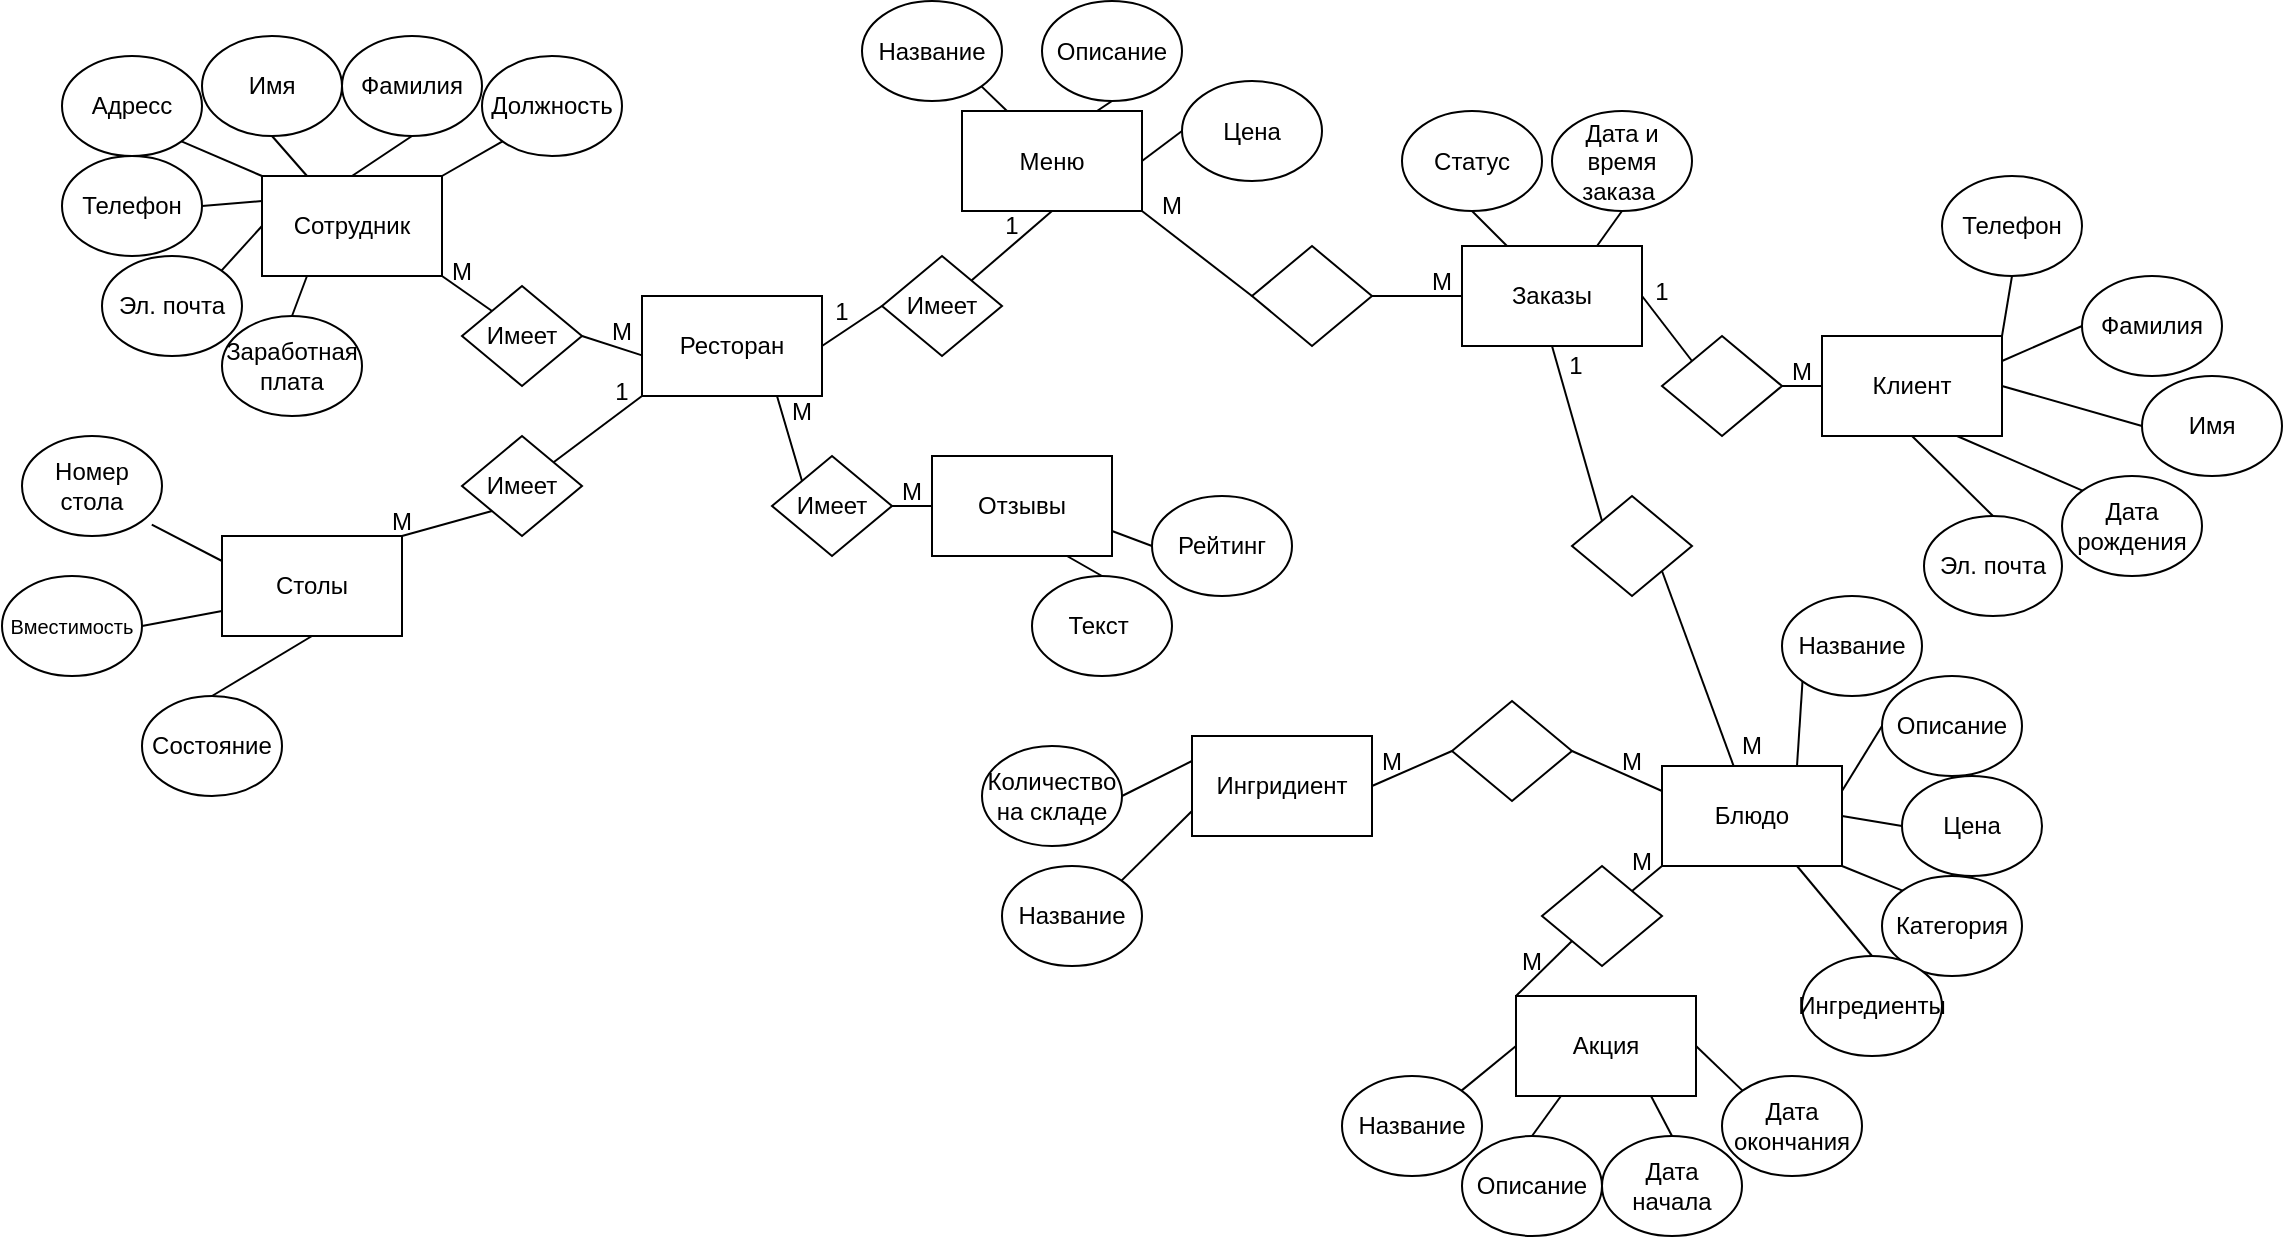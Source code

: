 <mxfile version="22.1.11" type="github">
  <diagram name="Страница — 1" id="swvS2B9pMZFHt4Yc-TNV">
    <mxGraphModel dx="1158" dy="658" grid="1" gridSize="10" guides="1" tooltips="1" connect="1" arrows="1" fold="1" page="1" pageScale="1" pageWidth="827" pageHeight="1169" math="0" shadow="0">
      <root>
        <mxCell id="0" />
        <mxCell id="1" parent="0" />
        <mxCell id="wStOIU3TzQ-Em5fd87hs-1" value="Сотрудник" style="rounded=0;whiteSpace=wrap;html=1;" vertex="1" parent="1">
          <mxGeometry x="160" y="100" width="90" height="50" as="geometry" />
        </mxCell>
        <mxCell id="wStOIU3TzQ-Em5fd87hs-2" value="Меню" style="rounded=0;whiteSpace=wrap;html=1;" vertex="1" parent="1">
          <mxGeometry x="510" y="67.5" width="90" height="50" as="geometry" />
        </mxCell>
        <mxCell id="wStOIU3TzQ-Em5fd87hs-3" value="Адресс" style="ellipse;whiteSpace=wrap;html=1;" vertex="1" parent="1">
          <mxGeometry x="60" y="40" width="70" height="50" as="geometry" />
        </mxCell>
        <mxCell id="wStOIU3TzQ-Em5fd87hs-4" value="Имя" style="ellipse;whiteSpace=wrap;html=1;" vertex="1" parent="1">
          <mxGeometry x="130" y="30" width="70" height="50" as="geometry" />
        </mxCell>
        <mxCell id="wStOIU3TzQ-Em5fd87hs-5" value="Фамилия" style="ellipse;whiteSpace=wrap;html=1;" vertex="1" parent="1">
          <mxGeometry x="200" y="30" width="70" height="50" as="geometry" />
        </mxCell>
        <mxCell id="wStOIU3TzQ-Em5fd87hs-6" value="Должность" style="ellipse;whiteSpace=wrap;html=1;" vertex="1" parent="1">
          <mxGeometry x="270" y="40" width="70" height="50" as="geometry" />
        </mxCell>
        <mxCell id="wStOIU3TzQ-Em5fd87hs-7" value="Телефон" style="ellipse;whiteSpace=wrap;html=1;" vertex="1" parent="1">
          <mxGeometry x="60" y="90" width="70" height="50" as="geometry" />
        </mxCell>
        <mxCell id="wStOIU3TzQ-Em5fd87hs-8" value="Эл. почта" style="ellipse;whiteSpace=wrap;html=1;" vertex="1" parent="1">
          <mxGeometry x="80" y="140" width="70" height="50" as="geometry" />
        </mxCell>
        <mxCell id="wStOIU3TzQ-Em5fd87hs-10" value="Заработная&lt;br&gt;плата" style="ellipse;whiteSpace=wrap;html=1;" vertex="1" parent="1">
          <mxGeometry x="140" y="170" width="70" height="50" as="geometry" />
        </mxCell>
        <mxCell id="wStOIU3TzQ-Em5fd87hs-12" value="Название" style="ellipse;whiteSpace=wrap;html=1;" vertex="1" parent="1">
          <mxGeometry x="460" y="12.5" width="70" height="50" as="geometry" />
        </mxCell>
        <mxCell id="wStOIU3TzQ-Em5fd87hs-13" value="Описание" style="ellipse;whiteSpace=wrap;html=1;" vertex="1" parent="1">
          <mxGeometry x="550" y="12.5" width="70" height="50" as="geometry" />
        </mxCell>
        <mxCell id="wStOIU3TzQ-Em5fd87hs-14" value="Цена" style="ellipse;whiteSpace=wrap;html=1;" vertex="1" parent="1">
          <mxGeometry x="620" y="52.5" width="70" height="50" as="geometry" />
        </mxCell>
        <mxCell id="wStOIU3TzQ-Em5fd87hs-15" value="Заказы" style="rounded=0;whiteSpace=wrap;html=1;" vertex="1" parent="1">
          <mxGeometry x="760" y="135" width="90" height="50" as="geometry" />
        </mxCell>
        <mxCell id="wStOIU3TzQ-Em5fd87hs-16" value="Столы" style="rounded=0;whiteSpace=wrap;html=1;" vertex="1" parent="1">
          <mxGeometry x="140" y="280" width="90" height="50" as="geometry" />
        </mxCell>
        <mxCell id="wStOIU3TzQ-Em5fd87hs-17" value="Отзывы" style="rounded=0;whiteSpace=wrap;html=1;" vertex="1" parent="1">
          <mxGeometry x="495" y="240" width="90" height="50" as="geometry" />
        </mxCell>
        <mxCell id="wStOIU3TzQ-Em5fd87hs-18" value="Клиент" style="rounded=0;whiteSpace=wrap;html=1;" vertex="1" parent="1">
          <mxGeometry x="940" y="180" width="90" height="50" as="geometry" />
        </mxCell>
        <mxCell id="wStOIU3TzQ-Em5fd87hs-19" value="Ингридиент" style="rounded=0;whiteSpace=wrap;html=1;" vertex="1" parent="1">
          <mxGeometry x="625" y="380" width="90" height="50" as="geometry" />
        </mxCell>
        <mxCell id="wStOIU3TzQ-Em5fd87hs-20" value="Блюдо" style="rounded=0;whiteSpace=wrap;html=1;" vertex="1" parent="1">
          <mxGeometry x="860" y="395" width="90" height="50" as="geometry" />
        </mxCell>
        <mxCell id="wStOIU3TzQ-Em5fd87hs-21" value="Акция" style="rounded=0;whiteSpace=wrap;html=1;" vertex="1" parent="1">
          <mxGeometry x="787" y="510" width="90" height="50" as="geometry" />
        </mxCell>
        <mxCell id="wStOIU3TzQ-Em5fd87hs-22" value="Дата и&lt;br/&gt;время заказа&amp;nbsp;" style="ellipse;whiteSpace=wrap;html=1;" vertex="1" parent="1">
          <mxGeometry x="805" y="67.5" width="70" height="50" as="geometry" />
        </mxCell>
        <mxCell id="wStOIU3TzQ-Em5fd87hs-24" value="Статус" style="ellipse;whiteSpace=wrap;html=1;" vertex="1" parent="1">
          <mxGeometry x="730" y="67.5" width="70" height="50" as="geometry" />
        </mxCell>
        <mxCell id="wStOIU3TzQ-Em5fd87hs-25" value="Номер стола" style="ellipse;whiteSpace=wrap;html=1;" vertex="1" parent="1">
          <mxGeometry x="40" y="230" width="70" height="50" as="geometry" />
        </mxCell>
        <mxCell id="wStOIU3TzQ-Em5fd87hs-26" value="&lt;font style=&quot;font-size: 10px;&quot;&gt;Вместимость&lt;/font&gt;" style="ellipse;whiteSpace=wrap;html=1;" vertex="1" parent="1">
          <mxGeometry x="30" y="300" width="70" height="50" as="geometry" />
        </mxCell>
        <mxCell id="wStOIU3TzQ-Em5fd87hs-27" value="Состояние" style="ellipse;whiteSpace=wrap;html=1;" vertex="1" parent="1">
          <mxGeometry x="100" y="360" width="70" height="50" as="geometry" />
        </mxCell>
        <mxCell id="wStOIU3TzQ-Em5fd87hs-28" value="Текст&amp;nbsp;" style="ellipse;whiteSpace=wrap;html=1;" vertex="1" parent="1">
          <mxGeometry x="545" y="300" width="70" height="50" as="geometry" />
        </mxCell>
        <mxCell id="wStOIU3TzQ-Em5fd87hs-29" value="Рейтинг" style="ellipse;whiteSpace=wrap;html=1;" vertex="1" parent="1">
          <mxGeometry x="605" y="260" width="70" height="50" as="geometry" />
        </mxCell>
        <mxCell id="wStOIU3TzQ-Em5fd87hs-30" value="Имя" style="ellipse;whiteSpace=wrap;html=1;" vertex="1" parent="1">
          <mxGeometry x="1100" y="200" width="70" height="50" as="geometry" />
        </mxCell>
        <mxCell id="wStOIU3TzQ-Em5fd87hs-31" value="Фамилия" style="ellipse;whiteSpace=wrap;html=1;" vertex="1" parent="1">
          <mxGeometry x="1070" y="150" width="70" height="50" as="geometry" />
        </mxCell>
        <mxCell id="wStOIU3TzQ-Em5fd87hs-32" value="Телефон" style="ellipse;whiteSpace=wrap;html=1;" vertex="1" parent="1">
          <mxGeometry x="1000" y="100" width="70" height="50" as="geometry" />
        </mxCell>
        <mxCell id="wStOIU3TzQ-Em5fd87hs-33" value="Эл. почта" style="ellipse;whiteSpace=wrap;html=1;" vertex="1" parent="1">
          <mxGeometry x="991" y="270" width="69" height="50" as="geometry" />
        </mxCell>
        <mxCell id="wStOIU3TzQ-Em5fd87hs-34" value="Дата рождения" style="ellipse;whiteSpace=wrap;html=1;" vertex="1" parent="1">
          <mxGeometry x="1060" y="250" width="70" height="50" as="geometry" />
        </mxCell>
        <mxCell id="wStOIU3TzQ-Em5fd87hs-35" value="Название" style="ellipse;whiteSpace=wrap;html=1;" vertex="1" parent="1">
          <mxGeometry x="530" y="445" width="70" height="50" as="geometry" />
        </mxCell>
        <mxCell id="wStOIU3TzQ-Em5fd87hs-36" value="Количество на складе" style="ellipse;whiteSpace=wrap;html=1;" vertex="1" parent="1">
          <mxGeometry x="520" y="385" width="70" height="50" as="geometry" />
        </mxCell>
        <mxCell id="wStOIU3TzQ-Em5fd87hs-37" value="Название" style="ellipse;whiteSpace=wrap;html=1;" vertex="1" parent="1">
          <mxGeometry x="920" y="310" width="70" height="50" as="geometry" />
        </mxCell>
        <mxCell id="wStOIU3TzQ-Em5fd87hs-38" value="Описание" style="ellipse;whiteSpace=wrap;html=1;" vertex="1" parent="1">
          <mxGeometry x="970" y="350" width="70" height="50" as="geometry" />
        </mxCell>
        <mxCell id="wStOIU3TzQ-Em5fd87hs-39" value="Цена" style="ellipse;whiteSpace=wrap;html=1;" vertex="1" parent="1">
          <mxGeometry x="980" y="400" width="70" height="50" as="geometry" />
        </mxCell>
        <mxCell id="wStOIU3TzQ-Em5fd87hs-40" value="Категория" style="ellipse;whiteSpace=wrap;html=1;" vertex="1" parent="1">
          <mxGeometry x="970" y="450" width="70" height="50" as="geometry" />
        </mxCell>
        <mxCell id="wStOIU3TzQ-Em5fd87hs-41" value="Ингредиенты" style="ellipse;whiteSpace=wrap;html=1;" vertex="1" parent="1">
          <mxGeometry x="930" y="490" width="70" height="50" as="geometry" />
        </mxCell>
        <mxCell id="wStOIU3TzQ-Em5fd87hs-42" value="Название" style="ellipse;whiteSpace=wrap;html=1;" vertex="1" parent="1">
          <mxGeometry x="700" y="550" width="70" height="50" as="geometry" />
        </mxCell>
        <mxCell id="wStOIU3TzQ-Em5fd87hs-43" value="Описание" style="ellipse;whiteSpace=wrap;html=1;" vertex="1" parent="1">
          <mxGeometry x="760" y="580" width="70" height="50" as="geometry" />
        </mxCell>
        <mxCell id="wStOIU3TzQ-Em5fd87hs-44" value="Дата начала" style="ellipse;whiteSpace=wrap;html=1;" vertex="1" parent="1">
          <mxGeometry x="830" y="580" width="70" height="50" as="geometry" />
        </mxCell>
        <mxCell id="wStOIU3TzQ-Em5fd87hs-45" value="Дата окончания" style="ellipse;whiteSpace=wrap;html=1;" vertex="1" parent="1">
          <mxGeometry x="890" y="550" width="70" height="50" as="geometry" />
        </mxCell>
        <mxCell id="wStOIU3TzQ-Em5fd87hs-50" value="" style="endArrow=none;html=1;rounded=0;entryX=0.927;entryY=0.886;entryDx=0;entryDy=0;entryPerimeter=0;exitX=0;exitY=0.25;exitDx=0;exitDy=0;" edge="1" parent="1" source="wStOIU3TzQ-Em5fd87hs-16" target="wStOIU3TzQ-Em5fd87hs-25">
          <mxGeometry width="50" height="50" relative="1" as="geometry">
            <mxPoint x="150" y="225" as="sourcePoint" />
            <mxPoint x="200" y="175" as="targetPoint" />
          </mxGeometry>
        </mxCell>
        <mxCell id="wStOIU3TzQ-Em5fd87hs-54" value="" style="endArrow=none;html=1;rounded=0;entryX=0.25;entryY=1;entryDx=0;entryDy=0;exitX=0.5;exitY=0;exitDx=0;exitDy=0;" edge="1" parent="1" source="wStOIU3TzQ-Em5fd87hs-10" target="wStOIU3TzQ-Em5fd87hs-1">
          <mxGeometry width="50" height="50" relative="1" as="geometry">
            <mxPoint x="400" y="330" as="sourcePoint" />
            <mxPoint x="450" y="280" as="targetPoint" />
          </mxGeometry>
        </mxCell>
        <mxCell id="wStOIU3TzQ-Em5fd87hs-55" value="" style="endArrow=none;html=1;rounded=0;entryX=0;entryY=0.5;entryDx=0;entryDy=0;exitX=1;exitY=0;exitDx=0;exitDy=0;" edge="1" parent="1" source="wStOIU3TzQ-Em5fd87hs-8" target="wStOIU3TzQ-Em5fd87hs-1">
          <mxGeometry width="50" height="50" relative="1" as="geometry">
            <mxPoint x="400" y="330" as="sourcePoint" />
            <mxPoint x="450" y="280" as="targetPoint" />
          </mxGeometry>
        </mxCell>
        <mxCell id="wStOIU3TzQ-Em5fd87hs-56" value="" style="endArrow=none;html=1;rounded=0;entryX=0;entryY=0.25;entryDx=0;entryDy=0;exitX=1;exitY=0.5;exitDx=0;exitDy=0;" edge="1" parent="1" source="wStOIU3TzQ-Em5fd87hs-7" target="wStOIU3TzQ-Em5fd87hs-1">
          <mxGeometry width="50" height="50" relative="1" as="geometry">
            <mxPoint x="400" y="330" as="sourcePoint" />
            <mxPoint x="450" y="280" as="targetPoint" />
          </mxGeometry>
        </mxCell>
        <mxCell id="wStOIU3TzQ-Em5fd87hs-57" value="" style="endArrow=none;html=1;rounded=0;entryX=0;entryY=0;entryDx=0;entryDy=0;exitX=1;exitY=1;exitDx=0;exitDy=0;" edge="1" parent="1" source="wStOIU3TzQ-Em5fd87hs-3" target="wStOIU3TzQ-Em5fd87hs-1">
          <mxGeometry width="50" height="50" relative="1" as="geometry">
            <mxPoint x="400" y="330" as="sourcePoint" />
            <mxPoint x="450" y="280" as="targetPoint" />
          </mxGeometry>
        </mxCell>
        <mxCell id="wStOIU3TzQ-Em5fd87hs-58" value="" style="endArrow=none;html=1;rounded=0;entryX=0.25;entryY=0;entryDx=0;entryDy=0;exitX=0.5;exitY=1;exitDx=0;exitDy=0;" edge="1" parent="1" source="wStOIU3TzQ-Em5fd87hs-4" target="wStOIU3TzQ-Em5fd87hs-1">
          <mxGeometry width="50" height="50" relative="1" as="geometry">
            <mxPoint x="400" y="330" as="sourcePoint" />
            <mxPoint x="450" y="280" as="targetPoint" />
          </mxGeometry>
        </mxCell>
        <mxCell id="wStOIU3TzQ-Em5fd87hs-59" value="" style="endArrow=none;html=1;rounded=0;entryX=0.5;entryY=0;entryDx=0;entryDy=0;exitX=0.5;exitY=1;exitDx=0;exitDy=0;" edge="1" parent="1" source="wStOIU3TzQ-Em5fd87hs-5" target="wStOIU3TzQ-Em5fd87hs-1">
          <mxGeometry width="50" height="50" relative="1" as="geometry">
            <mxPoint x="400" y="330" as="sourcePoint" />
            <mxPoint x="450" y="280" as="targetPoint" />
          </mxGeometry>
        </mxCell>
        <mxCell id="wStOIU3TzQ-Em5fd87hs-60" value="" style="endArrow=none;html=1;rounded=0;entryX=1;entryY=0;entryDx=0;entryDy=0;exitX=0;exitY=1;exitDx=0;exitDy=0;" edge="1" parent="1" source="wStOIU3TzQ-Em5fd87hs-6" target="wStOIU3TzQ-Em5fd87hs-1">
          <mxGeometry width="50" height="50" relative="1" as="geometry">
            <mxPoint x="400" y="330" as="sourcePoint" />
            <mxPoint x="450" y="280" as="targetPoint" />
          </mxGeometry>
        </mxCell>
        <mxCell id="wStOIU3TzQ-Em5fd87hs-61" value="" style="endArrow=none;html=1;rounded=0;entryX=0.5;entryY=1;entryDx=0;entryDy=0;exitX=0.75;exitY=0;exitDx=0;exitDy=0;" edge="1" parent="1" source="wStOIU3TzQ-Em5fd87hs-15" target="wStOIU3TzQ-Em5fd87hs-22">
          <mxGeometry width="50" height="50" relative="1" as="geometry">
            <mxPoint x="1060" y="95" as="sourcePoint" />
            <mxPoint x="1110" y="45" as="targetPoint" />
          </mxGeometry>
        </mxCell>
        <mxCell id="wStOIU3TzQ-Em5fd87hs-62" value="" style="endArrow=none;html=1;rounded=0;entryX=0.5;entryY=1;entryDx=0;entryDy=0;exitX=0.25;exitY=0;exitDx=0;exitDy=0;" edge="1" parent="1" source="wStOIU3TzQ-Em5fd87hs-15" target="wStOIU3TzQ-Em5fd87hs-24">
          <mxGeometry width="50" height="50" relative="1" as="geometry">
            <mxPoint x="1060" y="95" as="sourcePoint" />
            <mxPoint x="1110" y="45" as="targetPoint" />
          </mxGeometry>
        </mxCell>
        <mxCell id="wStOIU3TzQ-Em5fd87hs-63" value="" style="endArrow=none;html=1;rounded=0;entryX=0.25;entryY=0;entryDx=0;entryDy=0;exitX=1;exitY=1;exitDx=0;exitDy=0;" edge="1" parent="1" source="wStOIU3TzQ-Em5fd87hs-12" target="wStOIU3TzQ-Em5fd87hs-2">
          <mxGeometry width="50" height="50" relative="1" as="geometry">
            <mxPoint x="300" y="267.5" as="sourcePoint" />
            <mxPoint x="350" y="217.5" as="targetPoint" />
          </mxGeometry>
        </mxCell>
        <mxCell id="wStOIU3TzQ-Em5fd87hs-64" value="" style="endArrow=none;html=1;rounded=0;entryX=0.5;entryY=1;entryDx=0;entryDy=0;exitX=0.75;exitY=0;exitDx=0;exitDy=0;" edge="1" parent="1" source="wStOIU3TzQ-Em5fd87hs-2" target="wStOIU3TzQ-Em5fd87hs-13">
          <mxGeometry width="50" height="50" relative="1" as="geometry">
            <mxPoint x="300" y="267.5" as="sourcePoint" />
            <mxPoint x="350" y="217.5" as="targetPoint" />
          </mxGeometry>
        </mxCell>
        <mxCell id="wStOIU3TzQ-Em5fd87hs-65" value="" style="endArrow=none;html=1;rounded=0;entryX=0;entryY=0.5;entryDx=0;entryDy=0;exitX=1;exitY=0.5;exitDx=0;exitDy=0;" edge="1" parent="1" source="wStOIU3TzQ-Em5fd87hs-2" target="wStOIU3TzQ-Em5fd87hs-14">
          <mxGeometry width="50" height="50" relative="1" as="geometry">
            <mxPoint x="300" y="267.5" as="sourcePoint" />
            <mxPoint x="350" y="217.5" as="targetPoint" />
          </mxGeometry>
        </mxCell>
        <mxCell id="wStOIU3TzQ-Em5fd87hs-67" value="" style="endArrow=none;html=1;rounded=0;entryX=0;entryY=0.5;entryDx=0;entryDy=0;exitX=1;exitY=0.75;exitDx=0;exitDy=0;" edge="1" parent="1" source="wStOIU3TzQ-Em5fd87hs-17" target="wStOIU3TzQ-Em5fd87hs-29">
          <mxGeometry width="50" height="50" relative="1" as="geometry">
            <mxPoint x="285" y="390" as="sourcePoint" />
            <mxPoint x="335" y="340" as="targetPoint" />
          </mxGeometry>
        </mxCell>
        <mxCell id="wStOIU3TzQ-Em5fd87hs-68" value="" style="endArrow=none;html=1;rounded=0;entryX=0;entryY=1;entryDx=0;entryDy=0;exitX=0.75;exitY=0;exitDx=0;exitDy=0;" edge="1" parent="1" source="wStOIU3TzQ-Em5fd87hs-20" target="wStOIU3TzQ-Em5fd87hs-37">
          <mxGeometry width="50" height="50" relative="1" as="geometry">
            <mxPoint x="800" y="370" as="sourcePoint" />
            <mxPoint x="850" y="320" as="targetPoint" />
          </mxGeometry>
        </mxCell>
        <mxCell id="wStOIU3TzQ-Em5fd87hs-69" value="" style="endArrow=none;html=1;rounded=0;entryX=0;entryY=0.5;entryDx=0;entryDy=0;exitX=1;exitY=0.25;exitDx=0;exitDy=0;" edge="1" parent="1" source="wStOIU3TzQ-Em5fd87hs-20" target="wStOIU3TzQ-Em5fd87hs-38">
          <mxGeometry width="50" height="50" relative="1" as="geometry">
            <mxPoint x="900" y="390" as="sourcePoint" />
            <mxPoint x="950" y="340" as="targetPoint" />
          </mxGeometry>
        </mxCell>
        <mxCell id="wStOIU3TzQ-Em5fd87hs-70" value="" style="endArrow=none;html=1;rounded=0;exitX=0.5;exitY=0;exitDx=0;exitDy=0;entryX=0.75;entryY=1;entryDx=0;entryDy=0;" edge="1" parent="1" source="wStOIU3TzQ-Em5fd87hs-41" target="wStOIU3TzQ-Em5fd87hs-20">
          <mxGeometry width="50" height="50" relative="1" as="geometry">
            <mxPoint x="790" y="460" as="sourcePoint" />
            <mxPoint x="840" y="410" as="targetPoint" />
          </mxGeometry>
        </mxCell>
        <mxCell id="wStOIU3TzQ-Em5fd87hs-72" value="" style="endArrow=none;html=1;rounded=0;entryX=1;entryY=1;entryDx=0;entryDy=0;exitX=0;exitY=0;exitDx=0;exitDy=0;" edge="1" parent="1" source="wStOIU3TzQ-Em5fd87hs-40" target="wStOIU3TzQ-Em5fd87hs-20">
          <mxGeometry width="50" height="50" relative="1" as="geometry">
            <mxPoint x="830" y="460" as="sourcePoint" />
            <mxPoint x="880" y="410" as="targetPoint" />
          </mxGeometry>
        </mxCell>
        <mxCell id="wStOIU3TzQ-Em5fd87hs-73" value="" style="endArrow=none;html=1;rounded=0;entryX=0;entryY=0.5;entryDx=0;entryDy=0;exitX=1;exitY=0.5;exitDx=0;exitDy=0;" edge="1" parent="1" source="wStOIU3TzQ-Em5fd87hs-20" target="wStOIU3TzQ-Em5fd87hs-39">
          <mxGeometry width="50" height="50" relative="1" as="geometry">
            <mxPoint x="720" y="420" as="sourcePoint" />
            <mxPoint x="770" y="370" as="targetPoint" />
          </mxGeometry>
        </mxCell>
        <mxCell id="wStOIU3TzQ-Em5fd87hs-75" value="" style="endArrow=none;html=1;rounded=0;entryX=0;entryY=0.5;entryDx=0;entryDy=0;exitX=1;exitY=0;exitDx=0;exitDy=0;" edge="1" parent="1" source="wStOIU3TzQ-Em5fd87hs-42" target="wStOIU3TzQ-Em5fd87hs-21">
          <mxGeometry width="50" height="50" relative="1" as="geometry">
            <mxPoint x="630" y="580" as="sourcePoint" />
            <mxPoint x="680" y="530" as="targetPoint" />
          </mxGeometry>
        </mxCell>
        <mxCell id="wStOIU3TzQ-Em5fd87hs-76" value="" style="endArrow=none;html=1;rounded=0;entryX=0.25;entryY=1;entryDx=0;entryDy=0;exitX=0.5;exitY=0;exitDx=0;exitDy=0;" edge="1" parent="1" source="wStOIU3TzQ-Em5fd87hs-43" target="wStOIU3TzQ-Em5fd87hs-21">
          <mxGeometry width="50" height="50" relative="1" as="geometry">
            <mxPoint x="710" y="680" as="sourcePoint" />
            <mxPoint x="760" y="630" as="targetPoint" />
          </mxGeometry>
        </mxCell>
        <mxCell id="wStOIU3TzQ-Em5fd87hs-77" value="" style="endArrow=none;html=1;rounded=0;entryX=0.75;entryY=1;entryDx=0;entryDy=0;exitX=0.5;exitY=0;exitDx=0;exitDy=0;" edge="1" parent="1" source="wStOIU3TzQ-Em5fd87hs-44" target="wStOIU3TzQ-Em5fd87hs-21">
          <mxGeometry width="50" height="50" relative="1" as="geometry">
            <mxPoint x="530" y="560" as="sourcePoint" />
            <mxPoint x="580" y="510" as="targetPoint" />
          </mxGeometry>
        </mxCell>
        <mxCell id="wStOIU3TzQ-Em5fd87hs-78" value="" style="endArrow=none;html=1;rounded=0;entryX=0;entryY=0;entryDx=0;entryDy=0;exitX=1;exitY=0.5;exitDx=0;exitDy=0;" edge="1" parent="1" source="wStOIU3TzQ-Em5fd87hs-21" target="wStOIU3TzQ-Em5fd87hs-45">
          <mxGeometry width="50" height="50" relative="1" as="geometry">
            <mxPoint x="840" y="680" as="sourcePoint" />
            <mxPoint x="890" y="630" as="targetPoint" />
          </mxGeometry>
        </mxCell>
        <mxCell id="wStOIU3TzQ-Em5fd87hs-79" value="" style="endArrow=none;html=1;rounded=0;entryX=0.5;entryY=1;entryDx=0;entryDy=0;exitX=1;exitY=0;exitDx=0;exitDy=0;" edge="1" parent="1" source="wStOIU3TzQ-Em5fd87hs-18" target="wStOIU3TzQ-Em5fd87hs-32">
          <mxGeometry width="50" height="50" relative="1" as="geometry">
            <mxPoint x="1040" y="210" as="sourcePoint" />
            <mxPoint x="1090" y="160" as="targetPoint" />
          </mxGeometry>
        </mxCell>
        <mxCell id="wStOIU3TzQ-Em5fd87hs-80" value="" style="endArrow=none;html=1;rounded=0;entryX=0;entryY=0.5;entryDx=0;entryDy=0;exitX=1;exitY=0.25;exitDx=0;exitDy=0;" edge="1" parent="1" source="wStOIU3TzQ-Em5fd87hs-18" target="wStOIU3TzQ-Em5fd87hs-31">
          <mxGeometry width="50" height="50" relative="1" as="geometry">
            <mxPoint x="1210" y="250" as="sourcePoint" />
            <mxPoint x="1260" y="200" as="targetPoint" />
          </mxGeometry>
        </mxCell>
        <mxCell id="wStOIU3TzQ-Em5fd87hs-81" value="" style="endArrow=none;html=1;rounded=0;entryX=0;entryY=0.5;entryDx=0;entryDy=0;exitX=1;exitY=0.5;exitDx=0;exitDy=0;" edge="1" parent="1" source="wStOIU3TzQ-Em5fd87hs-18" target="wStOIU3TzQ-Em5fd87hs-30">
          <mxGeometry width="50" height="50" relative="1" as="geometry">
            <mxPoint x="1210" y="250" as="sourcePoint" />
            <mxPoint x="1260" y="200" as="targetPoint" />
          </mxGeometry>
        </mxCell>
        <mxCell id="wStOIU3TzQ-Em5fd87hs-82" value="" style="endArrow=none;html=1;rounded=0;entryX=0.5;entryY=0;entryDx=0;entryDy=0;exitX=0.5;exitY=1;exitDx=0;exitDy=0;" edge="1" parent="1" source="wStOIU3TzQ-Em5fd87hs-18" target="wStOIU3TzQ-Em5fd87hs-33">
          <mxGeometry width="50" height="50" relative="1" as="geometry">
            <mxPoint x="1210" y="250" as="sourcePoint" />
            <mxPoint x="1260" y="200" as="targetPoint" />
          </mxGeometry>
        </mxCell>
        <mxCell id="wStOIU3TzQ-Em5fd87hs-83" value="" style="endArrow=none;html=1;rounded=0;entryX=0.75;entryY=1;entryDx=0;entryDy=0;exitX=0;exitY=0;exitDx=0;exitDy=0;" edge="1" parent="1" source="wStOIU3TzQ-Em5fd87hs-34" target="wStOIU3TzQ-Em5fd87hs-18">
          <mxGeometry width="50" height="50" relative="1" as="geometry">
            <mxPoint x="1210" y="250" as="sourcePoint" />
            <mxPoint x="1260" y="200" as="targetPoint" />
          </mxGeometry>
        </mxCell>
        <mxCell id="wStOIU3TzQ-Em5fd87hs-84" value="" style="endArrow=none;html=1;rounded=0;entryX=1;entryY=0;entryDx=0;entryDy=0;exitX=0;exitY=0.75;exitDx=0;exitDy=0;" edge="1" parent="1" source="wStOIU3TzQ-Em5fd87hs-19" target="wStOIU3TzQ-Em5fd87hs-35">
          <mxGeometry width="50" height="50" relative="1" as="geometry">
            <mxPoint x="700" y="365" as="sourcePoint" />
            <mxPoint x="750" y="315" as="targetPoint" />
          </mxGeometry>
        </mxCell>
        <mxCell id="wStOIU3TzQ-Em5fd87hs-85" value="" style="endArrow=none;html=1;rounded=0;exitX=0;exitY=0.25;exitDx=0;exitDy=0;entryX=1;entryY=0.5;entryDx=0;entryDy=0;" edge="1" parent="1" source="wStOIU3TzQ-Em5fd87hs-19" target="wStOIU3TzQ-Em5fd87hs-36">
          <mxGeometry width="50" height="50" relative="1" as="geometry">
            <mxPoint x="700" y="365" as="sourcePoint" />
            <mxPoint x="590" y="395" as="targetPoint" />
          </mxGeometry>
        </mxCell>
        <mxCell id="wStOIU3TzQ-Em5fd87hs-86" value="Ресторан" style="rounded=0;whiteSpace=wrap;html=1;" vertex="1" parent="1">
          <mxGeometry x="350" y="160" width="90" height="50" as="geometry" />
        </mxCell>
        <mxCell id="wStOIU3TzQ-Em5fd87hs-87" value="Имеет" style="rhombus;whiteSpace=wrap;html=1;" vertex="1" parent="1">
          <mxGeometry x="260" y="155" width="60" height="50" as="geometry" />
        </mxCell>
        <mxCell id="wStOIU3TzQ-Em5fd87hs-88" value="" style="endArrow=none;html=1;rounded=0;entryX=0;entryY=0.594;entryDx=0;entryDy=0;entryPerimeter=0;exitX=1;exitY=0.5;exitDx=0;exitDy=0;" edge="1" parent="1" source="wStOIU3TzQ-Em5fd87hs-87" target="wStOIU3TzQ-Em5fd87hs-86">
          <mxGeometry width="50" height="50" relative="1" as="geometry">
            <mxPoint x="400" y="270" as="sourcePoint" />
            <mxPoint x="450" y="220" as="targetPoint" />
          </mxGeometry>
        </mxCell>
        <mxCell id="wStOIU3TzQ-Em5fd87hs-89" value="" style="endArrow=none;html=1;rounded=0;exitX=0;exitY=0;exitDx=0;exitDy=0;entryX=1;entryY=1;entryDx=0;entryDy=0;" edge="1" parent="1" source="wStOIU3TzQ-Em5fd87hs-87" target="wStOIU3TzQ-Em5fd87hs-1">
          <mxGeometry width="50" height="50" relative="1" as="geometry">
            <mxPoint x="400" y="270" as="sourcePoint" />
            <mxPoint x="250" y="160" as="targetPoint" />
          </mxGeometry>
        </mxCell>
        <mxCell id="wStOIU3TzQ-Em5fd87hs-90" value="Имеет" style="rhombus;whiteSpace=wrap;html=1;" vertex="1" parent="1">
          <mxGeometry x="470" y="140" width="60" height="50" as="geometry" />
        </mxCell>
        <mxCell id="wStOIU3TzQ-Em5fd87hs-91" value="" style="endArrow=none;html=1;rounded=0;entryX=0;entryY=0.5;entryDx=0;entryDy=0;exitX=1;exitY=0.5;exitDx=0;exitDy=0;" edge="1" parent="1" source="wStOIU3TzQ-Em5fd87hs-86" target="wStOIU3TzQ-Em5fd87hs-90">
          <mxGeometry width="50" height="50" relative="1" as="geometry">
            <mxPoint x="400" y="270" as="sourcePoint" />
            <mxPoint x="450" y="220" as="targetPoint" />
          </mxGeometry>
        </mxCell>
        <mxCell id="wStOIU3TzQ-Em5fd87hs-92" value="" style="endArrow=none;html=1;rounded=0;entryX=0.5;entryY=1;entryDx=0;entryDy=0;" edge="1" parent="1" source="wStOIU3TzQ-Em5fd87hs-90" target="wStOIU3TzQ-Em5fd87hs-2">
          <mxGeometry width="50" height="50" relative="1" as="geometry">
            <mxPoint x="400" y="270" as="sourcePoint" />
            <mxPoint x="450" y="220" as="targetPoint" />
          </mxGeometry>
        </mxCell>
        <mxCell id="wStOIU3TzQ-Em5fd87hs-93" value="" style="rhombus;whiteSpace=wrap;html=1;" vertex="1" parent="1">
          <mxGeometry x="655" y="135" width="60" height="50" as="geometry" />
        </mxCell>
        <mxCell id="wStOIU3TzQ-Em5fd87hs-94" value="" style="endArrow=none;html=1;rounded=0;entryX=1;entryY=1;entryDx=0;entryDy=0;exitX=0;exitY=0.5;exitDx=0;exitDy=0;" edge="1" parent="1" source="wStOIU3TzQ-Em5fd87hs-93" target="wStOIU3TzQ-Em5fd87hs-2">
          <mxGeometry width="50" height="50" relative="1" as="geometry">
            <mxPoint x="400" y="270" as="sourcePoint" />
            <mxPoint x="450" y="220" as="targetPoint" />
          </mxGeometry>
        </mxCell>
        <mxCell id="wStOIU3TzQ-Em5fd87hs-95" value="" style="endArrow=none;html=1;rounded=0;entryX=1;entryY=0.5;entryDx=0;entryDy=0;exitX=0;exitY=0.5;exitDx=0;exitDy=0;" edge="1" parent="1" source="wStOIU3TzQ-Em5fd87hs-15" target="wStOIU3TzQ-Em5fd87hs-93">
          <mxGeometry width="50" height="50" relative="1" as="geometry">
            <mxPoint x="400" y="270" as="sourcePoint" />
            <mxPoint x="450" y="220" as="targetPoint" />
          </mxGeometry>
        </mxCell>
        <mxCell id="wStOIU3TzQ-Em5fd87hs-96" value="" style="endArrow=none;html=1;rounded=0;entryX=0;entryY=0.75;entryDx=0;entryDy=0;exitX=1;exitY=0.5;exitDx=0;exitDy=0;" edge="1" parent="1" source="wStOIU3TzQ-Em5fd87hs-26" target="wStOIU3TzQ-Em5fd87hs-16">
          <mxGeometry width="50" height="50" relative="1" as="geometry">
            <mxPoint x="50" y="410" as="sourcePoint" />
            <mxPoint x="80" y="380" as="targetPoint" />
          </mxGeometry>
        </mxCell>
        <mxCell id="wStOIU3TzQ-Em5fd87hs-97" value="" style="endArrow=none;html=1;rounded=0;entryX=0.5;entryY=1;entryDx=0;entryDy=0;exitX=0.5;exitY=0;exitDx=0;exitDy=0;" edge="1" parent="1" source="wStOIU3TzQ-Em5fd87hs-27" target="wStOIU3TzQ-Em5fd87hs-16">
          <mxGeometry width="50" height="50" relative="1" as="geometry">
            <mxPoint x="370" y="500" as="sourcePoint" />
            <mxPoint x="420" y="450" as="targetPoint" />
          </mxGeometry>
        </mxCell>
        <mxCell id="wStOIU3TzQ-Em5fd87hs-99" value="Имеет" style="rhombus;whiteSpace=wrap;html=1;" vertex="1" parent="1">
          <mxGeometry x="260" y="230" width="60" height="50" as="geometry" />
        </mxCell>
        <mxCell id="wStOIU3TzQ-Em5fd87hs-100" value="" style="endArrow=none;html=1;rounded=0;entryX=0;entryY=1;entryDx=0;entryDy=0;exitX=1;exitY=0;exitDx=0;exitDy=0;" edge="1" parent="1" source="wStOIU3TzQ-Em5fd87hs-16" target="wStOIU3TzQ-Em5fd87hs-99">
          <mxGeometry width="50" height="50" relative="1" as="geometry">
            <mxPoint x="400" y="330" as="sourcePoint" />
            <mxPoint x="450" y="280" as="targetPoint" />
          </mxGeometry>
        </mxCell>
        <mxCell id="wStOIU3TzQ-Em5fd87hs-101" value="" style="endArrow=none;html=1;rounded=0;entryX=0;entryY=1;entryDx=0;entryDy=0;" edge="1" parent="1" source="wStOIU3TzQ-Em5fd87hs-99" target="wStOIU3TzQ-Em5fd87hs-86">
          <mxGeometry width="50" height="50" relative="1" as="geometry">
            <mxPoint x="400" y="330" as="sourcePoint" />
            <mxPoint x="450" y="280" as="targetPoint" />
          </mxGeometry>
        </mxCell>
        <mxCell id="wStOIU3TzQ-Em5fd87hs-102" value="" style="endArrow=none;html=1;rounded=0;entryX=0.75;entryY=1;entryDx=0;entryDy=0;exitX=0.5;exitY=0;exitDx=0;exitDy=0;" edge="1" parent="1" source="wStOIU3TzQ-Em5fd87hs-28" target="wStOIU3TzQ-Em5fd87hs-17">
          <mxGeometry width="50" height="50" relative="1" as="geometry">
            <mxPoint x="425" y="290" as="sourcePoint" />
            <mxPoint x="475" y="240" as="targetPoint" />
          </mxGeometry>
        </mxCell>
        <mxCell id="wStOIU3TzQ-Em5fd87hs-104" value="Имеет" style="rhombus;whiteSpace=wrap;html=1;" vertex="1" parent="1">
          <mxGeometry x="415" y="240" width="60" height="50" as="geometry" />
        </mxCell>
        <mxCell id="wStOIU3TzQ-Em5fd87hs-105" value="" style="endArrow=none;html=1;rounded=0;entryX=0.75;entryY=1;entryDx=0;entryDy=0;exitX=0;exitY=0;exitDx=0;exitDy=0;" edge="1" parent="1" source="wStOIU3TzQ-Em5fd87hs-104" target="wStOIU3TzQ-Em5fd87hs-86">
          <mxGeometry width="50" height="50" relative="1" as="geometry">
            <mxPoint x="410" y="260" as="sourcePoint" />
            <mxPoint x="450" y="280" as="targetPoint" />
          </mxGeometry>
        </mxCell>
        <mxCell id="wStOIU3TzQ-Em5fd87hs-106" value="" style="endArrow=none;html=1;rounded=0;entryX=1;entryY=0.5;entryDx=0;entryDy=0;exitX=0;exitY=0.5;exitDx=0;exitDy=0;" edge="1" parent="1" source="wStOIU3TzQ-Em5fd87hs-17" target="wStOIU3TzQ-Em5fd87hs-104">
          <mxGeometry width="50" height="50" relative="1" as="geometry">
            <mxPoint x="400" y="330" as="sourcePoint" />
            <mxPoint x="450" y="280" as="targetPoint" />
          </mxGeometry>
        </mxCell>
        <mxCell id="wStOIU3TzQ-Em5fd87hs-107" value="" style="rhombus;whiteSpace=wrap;html=1;" vertex="1" parent="1">
          <mxGeometry x="860" y="180" width="60" height="50" as="geometry" />
        </mxCell>
        <mxCell id="wStOIU3TzQ-Em5fd87hs-108" value="" style="endArrow=none;html=1;rounded=0;entryX=0;entryY=0.5;entryDx=0;entryDy=0;exitX=1;exitY=0.5;exitDx=0;exitDy=0;" edge="1" parent="1" source="wStOIU3TzQ-Em5fd87hs-107" target="wStOIU3TzQ-Em5fd87hs-18">
          <mxGeometry width="50" height="50" relative="1" as="geometry">
            <mxPoint x="820" y="330" as="sourcePoint" />
            <mxPoint x="870" y="280" as="targetPoint" />
          </mxGeometry>
        </mxCell>
        <mxCell id="wStOIU3TzQ-Em5fd87hs-109" value="" style="endArrow=none;html=1;rounded=0;entryX=0;entryY=0;entryDx=0;entryDy=0;exitX=1;exitY=0.5;exitDx=0;exitDy=0;" edge="1" parent="1" source="wStOIU3TzQ-Em5fd87hs-15" target="wStOIU3TzQ-Em5fd87hs-107">
          <mxGeometry width="50" height="50" relative="1" as="geometry">
            <mxPoint x="820" y="330" as="sourcePoint" />
            <mxPoint x="870" y="280" as="targetPoint" />
          </mxGeometry>
        </mxCell>
        <mxCell id="wStOIU3TzQ-Em5fd87hs-111" value="" style="rhombus;whiteSpace=wrap;html=1;" vertex="1" parent="1">
          <mxGeometry x="815" y="260" width="60" height="50" as="geometry" />
        </mxCell>
        <mxCell id="wStOIU3TzQ-Em5fd87hs-112" value="" style="endArrow=none;html=1;rounded=0;entryX=0.5;entryY=1;entryDx=0;entryDy=0;exitX=0;exitY=0;exitDx=0;exitDy=0;" edge="1" parent="1" source="wStOIU3TzQ-Em5fd87hs-111" target="wStOIU3TzQ-Em5fd87hs-15">
          <mxGeometry width="50" height="50" relative="1" as="geometry">
            <mxPoint x="820" y="280" as="sourcePoint" />
            <mxPoint x="870" y="230" as="targetPoint" />
          </mxGeometry>
        </mxCell>
        <mxCell id="wStOIU3TzQ-Em5fd87hs-113" value="" style="endArrow=none;html=1;rounded=0;entryX=1;entryY=1;entryDx=0;entryDy=0;" edge="1" parent="1" source="wStOIU3TzQ-Em5fd87hs-20" target="wStOIU3TzQ-Em5fd87hs-111">
          <mxGeometry width="50" height="50" relative="1" as="geometry">
            <mxPoint x="820" y="280" as="sourcePoint" />
            <mxPoint x="870" y="230" as="targetPoint" />
          </mxGeometry>
        </mxCell>
        <mxCell id="wStOIU3TzQ-Em5fd87hs-114" value="" style="rhombus;whiteSpace=wrap;html=1;" vertex="1" parent="1">
          <mxGeometry x="755" y="362.5" width="60" height="50" as="geometry" />
        </mxCell>
        <mxCell id="wStOIU3TzQ-Em5fd87hs-116" value="" style="endArrow=none;html=1;rounded=0;entryX=0;entryY=0.5;entryDx=0;entryDy=0;exitX=1;exitY=0.5;exitDx=0;exitDy=0;" edge="1" parent="1" source="wStOIU3TzQ-Em5fd87hs-19" target="wStOIU3TzQ-Em5fd87hs-114">
          <mxGeometry width="50" height="50" relative="1" as="geometry">
            <mxPoint x="820" y="560" as="sourcePoint" />
            <mxPoint x="870" y="510" as="targetPoint" />
          </mxGeometry>
        </mxCell>
        <mxCell id="wStOIU3TzQ-Em5fd87hs-117" value="" style="endArrow=none;html=1;rounded=0;entryX=0;entryY=0.25;entryDx=0;entryDy=0;exitX=1;exitY=0.5;exitDx=0;exitDy=0;" edge="1" parent="1" source="wStOIU3TzQ-Em5fd87hs-114" target="wStOIU3TzQ-Em5fd87hs-20">
          <mxGeometry width="50" height="50" relative="1" as="geometry">
            <mxPoint x="820" y="560" as="sourcePoint" />
            <mxPoint x="870" y="510" as="targetPoint" />
          </mxGeometry>
        </mxCell>
        <mxCell id="wStOIU3TzQ-Em5fd87hs-119" value="" style="rhombus;whiteSpace=wrap;html=1;" vertex="1" parent="1">
          <mxGeometry x="800" y="445" width="60" height="50" as="geometry" />
        </mxCell>
        <mxCell id="wStOIU3TzQ-Em5fd87hs-120" value="" style="endArrow=none;html=1;rounded=0;entryX=0;entryY=1;entryDx=0;entryDy=0;exitX=1;exitY=0;exitDx=0;exitDy=0;" edge="1" parent="1" source="wStOIU3TzQ-Em5fd87hs-119" target="wStOIU3TzQ-Em5fd87hs-20">
          <mxGeometry width="50" height="50" relative="1" as="geometry">
            <mxPoint x="750" y="560" as="sourcePoint" />
            <mxPoint x="800" y="510" as="targetPoint" />
          </mxGeometry>
        </mxCell>
        <mxCell id="wStOIU3TzQ-Em5fd87hs-121" value="" style="endArrow=none;html=1;rounded=0;entryX=0;entryY=1;entryDx=0;entryDy=0;exitX=0;exitY=0;exitDx=0;exitDy=0;" edge="1" parent="1" source="wStOIU3TzQ-Em5fd87hs-21" target="wStOIU3TzQ-Em5fd87hs-119">
          <mxGeometry width="50" height="50" relative="1" as="geometry">
            <mxPoint x="750" y="560" as="sourcePoint" />
            <mxPoint x="800" y="510" as="targetPoint" />
          </mxGeometry>
        </mxCell>
        <mxCell id="wStOIU3TzQ-Em5fd87hs-130" value="М" style="text;html=1;strokeColor=none;fillColor=none;align=center;verticalAlign=middle;whiteSpace=wrap;rounded=0;" vertex="1" parent="1">
          <mxGeometry x="475" y="250" width="20" height="15" as="geometry" />
        </mxCell>
        <mxCell id="wStOIU3TzQ-Em5fd87hs-132" value="М" style="text;html=1;strokeColor=none;fillColor=none;align=center;verticalAlign=middle;whiteSpace=wrap;rounded=0;" vertex="1" parent="1">
          <mxGeometry x="250" y="140" width="20" height="15" as="geometry" />
        </mxCell>
        <mxCell id="wStOIU3TzQ-Em5fd87hs-133" value="М" style="text;html=1;strokeColor=none;fillColor=none;align=center;verticalAlign=middle;whiteSpace=wrap;rounded=0;" vertex="1" parent="1">
          <mxGeometry x="220" y="265" width="20" height="15" as="geometry" />
        </mxCell>
        <mxCell id="wStOIU3TzQ-Em5fd87hs-134" value="М" style="text;html=1;strokeColor=none;fillColor=none;align=center;verticalAlign=middle;whiteSpace=wrap;rounded=0;" vertex="1" parent="1">
          <mxGeometry x="420" y="210" width="20" height="15" as="geometry" />
        </mxCell>
        <mxCell id="wStOIU3TzQ-Em5fd87hs-135" value="М" style="text;html=1;strokeColor=none;fillColor=none;align=center;verticalAlign=middle;whiteSpace=wrap;rounded=0;" vertex="1" parent="1">
          <mxGeometry x="330" y="170" width="20" height="15" as="geometry" />
        </mxCell>
        <mxCell id="wStOIU3TzQ-Em5fd87hs-137" value="1" style="text;html=1;strokeColor=none;fillColor=none;align=center;verticalAlign=middle;whiteSpace=wrap;rounded=0;" vertex="1" parent="1">
          <mxGeometry x="330" y="200" width="20" height="15" as="geometry" />
        </mxCell>
        <mxCell id="wStOIU3TzQ-Em5fd87hs-139" value="1" style="text;html=1;strokeColor=none;fillColor=none;align=center;verticalAlign=middle;whiteSpace=wrap;rounded=0;" vertex="1" parent="1">
          <mxGeometry x="440" y="160" width="20" height="15" as="geometry" />
        </mxCell>
        <mxCell id="wStOIU3TzQ-Em5fd87hs-140" value="1" style="text;html=1;strokeColor=none;fillColor=none;align=center;verticalAlign=middle;whiteSpace=wrap;rounded=0;" vertex="1" parent="1">
          <mxGeometry x="525" y="117.5" width="20" height="15" as="geometry" />
        </mxCell>
        <mxCell id="wStOIU3TzQ-Em5fd87hs-142" value="1" style="text;html=1;strokeColor=none;fillColor=none;align=center;verticalAlign=middle;whiteSpace=wrap;rounded=0;" vertex="1" parent="1">
          <mxGeometry x="807" y="187.5" width="20" height="15" as="geometry" />
        </mxCell>
        <mxCell id="wStOIU3TzQ-Em5fd87hs-143" value="М" style="text;html=1;strokeColor=none;fillColor=none;align=center;verticalAlign=middle;whiteSpace=wrap;rounded=0;" vertex="1" parent="1">
          <mxGeometry x="895" y="377.5" width="20" height="15" as="geometry" />
        </mxCell>
        <mxCell id="wStOIU3TzQ-Em5fd87hs-144" value="1" style="text;html=1;strokeColor=none;fillColor=none;align=center;verticalAlign=middle;whiteSpace=wrap;rounded=0;" vertex="1" parent="1">
          <mxGeometry x="850" y="150" width="20" height="15" as="geometry" />
        </mxCell>
        <mxCell id="wStOIU3TzQ-Em5fd87hs-145" value="М" style="text;html=1;strokeColor=none;fillColor=none;align=center;verticalAlign=middle;whiteSpace=wrap;rounded=0;" vertex="1" parent="1">
          <mxGeometry x="920" y="190" width="20" height="15" as="geometry" />
        </mxCell>
        <mxCell id="wStOIU3TzQ-Em5fd87hs-146" value="М" style="text;html=1;strokeColor=none;fillColor=none;align=center;verticalAlign=middle;whiteSpace=wrap;rounded=0;" vertex="1" parent="1">
          <mxGeometry x="840" y="435" width="20" height="15" as="geometry" />
        </mxCell>
        <mxCell id="wStOIU3TzQ-Em5fd87hs-147" value="М" style="text;html=1;strokeColor=none;fillColor=none;align=center;verticalAlign=middle;whiteSpace=wrap;rounded=0;" vertex="1" parent="1">
          <mxGeometry x="785" y="485" width="20" height="15" as="geometry" />
        </mxCell>
        <mxCell id="wStOIU3TzQ-Em5fd87hs-148" value="М" style="text;html=1;strokeColor=none;fillColor=none;align=center;verticalAlign=middle;whiteSpace=wrap;rounded=0;" vertex="1" parent="1">
          <mxGeometry x="715" y="385" width="20" height="15" as="geometry" />
        </mxCell>
        <mxCell id="wStOIU3TzQ-Em5fd87hs-149" value="М" style="text;html=1;strokeColor=none;fillColor=none;align=center;verticalAlign=middle;whiteSpace=wrap;rounded=0;rotation=0;" vertex="1" parent="1">
          <mxGeometry x="835" y="385" width="20" height="15" as="geometry" />
        </mxCell>
        <mxCell id="wStOIU3TzQ-Em5fd87hs-150" value="М" style="text;html=1;strokeColor=none;fillColor=none;align=center;verticalAlign=middle;whiteSpace=wrap;rounded=0;" vertex="1" parent="1">
          <mxGeometry x="605" y="107.5" width="20" height="15" as="geometry" />
        </mxCell>
        <mxCell id="wStOIU3TzQ-Em5fd87hs-151" value="М" style="text;html=1;strokeColor=none;fillColor=none;align=center;verticalAlign=middle;whiteSpace=wrap;rounded=0;" vertex="1" parent="1">
          <mxGeometry x="740" y="145" width="20" height="15" as="geometry" />
        </mxCell>
      </root>
    </mxGraphModel>
  </diagram>
</mxfile>
